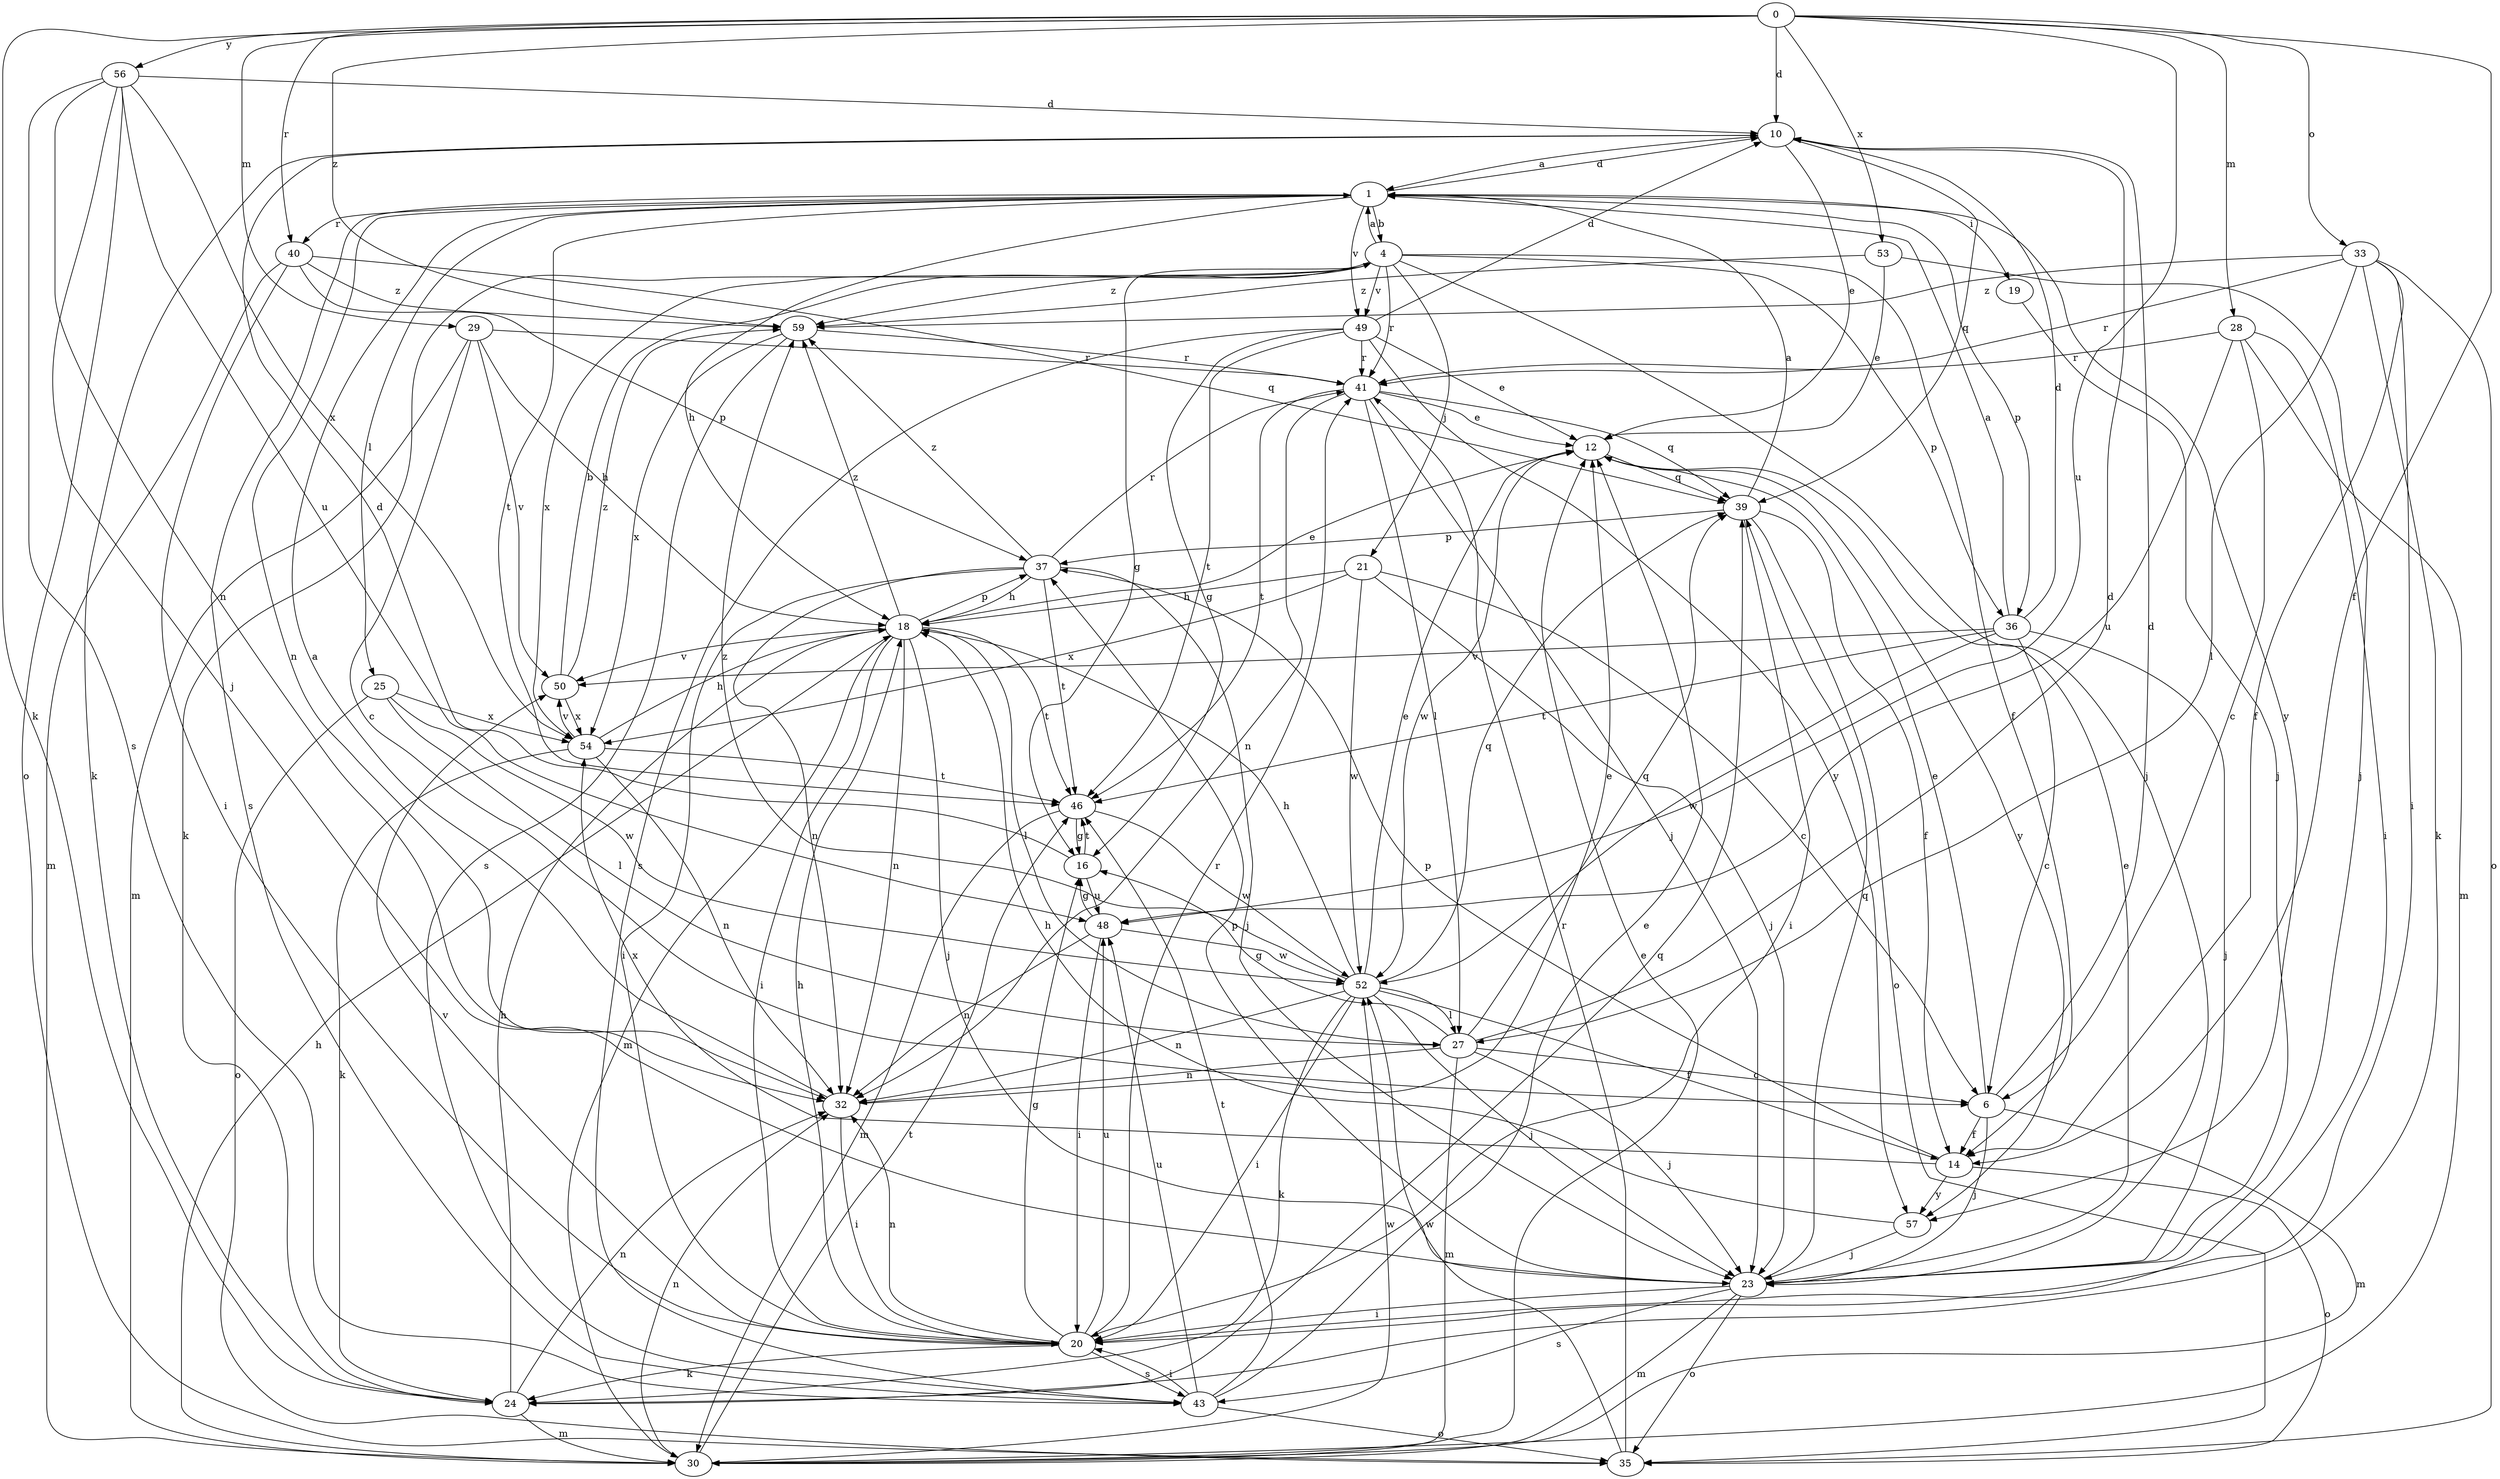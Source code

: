 strict digraph  {
0;
1;
4;
6;
10;
12;
14;
16;
18;
19;
20;
21;
23;
24;
25;
27;
28;
29;
30;
32;
33;
35;
36;
37;
39;
40;
41;
43;
46;
48;
49;
50;
52;
53;
54;
56;
57;
59;
0 -> 10  [label=d];
0 -> 14  [label=f];
0 -> 24  [label=k];
0 -> 28  [label=m];
0 -> 29  [label=m];
0 -> 33  [label=o];
0 -> 40  [label=r];
0 -> 48  [label=u];
0 -> 53  [label=x];
0 -> 56  [label=y];
0 -> 59  [label=z];
1 -> 4  [label=b];
1 -> 10  [label=d];
1 -> 18  [label=h];
1 -> 19  [label=i];
1 -> 25  [label=l];
1 -> 32  [label=n];
1 -> 36  [label=p];
1 -> 40  [label=r];
1 -> 43  [label=s];
1 -> 46  [label=t];
1 -> 49  [label=v];
1 -> 57  [label=y];
4 -> 1  [label=a];
4 -> 14  [label=f];
4 -> 16  [label=g];
4 -> 21  [label=j];
4 -> 23  [label=j];
4 -> 24  [label=k];
4 -> 36  [label=p];
4 -> 41  [label=r];
4 -> 49  [label=v];
4 -> 54  [label=x];
4 -> 59  [label=z];
6 -> 10  [label=d];
6 -> 12  [label=e];
6 -> 14  [label=f];
6 -> 23  [label=j];
6 -> 30  [label=m];
10 -> 1  [label=a];
10 -> 12  [label=e];
10 -> 24  [label=k];
10 -> 39  [label=q];
12 -> 39  [label=q];
12 -> 52  [label=w];
12 -> 57  [label=y];
14 -> 35  [label=o];
14 -> 37  [label=p];
14 -> 54  [label=x];
14 -> 57  [label=y];
16 -> 10  [label=d];
16 -> 46  [label=t];
16 -> 48  [label=u];
18 -> 12  [label=e];
18 -> 20  [label=i];
18 -> 23  [label=j];
18 -> 27  [label=l];
18 -> 30  [label=m];
18 -> 32  [label=n];
18 -> 37  [label=p];
18 -> 46  [label=t];
18 -> 50  [label=v];
18 -> 59  [label=z];
19 -> 23  [label=j];
20 -> 16  [label=g];
20 -> 18  [label=h];
20 -> 24  [label=k];
20 -> 32  [label=n];
20 -> 41  [label=r];
20 -> 43  [label=s];
20 -> 48  [label=u];
20 -> 50  [label=v];
21 -> 6  [label=c];
21 -> 18  [label=h];
21 -> 23  [label=j];
21 -> 52  [label=w];
21 -> 54  [label=x];
23 -> 12  [label=e];
23 -> 20  [label=i];
23 -> 30  [label=m];
23 -> 35  [label=o];
23 -> 37  [label=p];
23 -> 39  [label=q];
23 -> 43  [label=s];
24 -> 18  [label=h];
24 -> 30  [label=m];
24 -> 32  [label=n];
24 -> 39  [label=q];
25 -> 27  [label=l];
25 -> 35  [label=o];
25 -> 52  [label=w];
25 -> 54  [label=x];
27 -> 6  [label=c];
27 -> 10  [label=d];
27 -> 16  [label=g];
27 -> 23  [label=j];
27 -> 30  [label=m];
27 -> 32  [label=n];
27 -> 39  [label=q];
28 -> 6  [label=c];
28 -> 20  [label=i];
28 -> 30  [label=m];
28 -> 41  [label=r];
28 -> 48  [label=u];
29 -> 6  [label=c];
29 -> 18  [label=h];
29 -> 30  [label=m];
29 -> 41  [label=r];
29 -> 50  [label=v];
30 -> 12  [label=e];
30 -> 18  [label=h];
30 -> 32  [label=n];
30 -> 46  [label=t];
30 -> 52  [label=w];
32 -> 1  [label=a];
32 -> 12  [label=e];
32 -> 20  [label=i];
33 -> 14  [label=f];
33 -> 20  [label=i];
33 -> 24  [label=k];
33 -> 27  [label=l];
33 -> 35  [label=o];
33 -> 41  [label=r];
33 -> 59  [label=z];
35 -> 41  [label=r];
35 -> 52  [label=w];
36 -> 1  [label=a];
36 -> 6  [label=c];
36 -> 10  [label=d];
36 -> 23  [label=j];
36 -> 46  [label=t];
36 -> 50  [label=v];
36 -> 52  [label=w];
37 -> 18  [label=h];
37 -> 20  [label=i];
37 -> 23  [label=j];
37 -> 32  [label=n];
37 -> 41  [label=r];
37 -> 46  [label=t];
37 -> 59  [label=z];
39 -> 1  [label=a];
39 -> 14  [label=f];
39 -> 20  [label=i];
39 -> 35  [label=o];
39 -> 37  [label=p];
40 -> 20  [label=i];
40 -> 30  [label=m];
40 -> 37  [label=p];
40 -> 39  [label=q];
40 -> 59  [label=z];
41 -> 12  [label=e];
41 -> 23  [label=j];
41 -> 27  [label=l];
41 -> 32  [label=n];
41 -> 39  [label=q];
41 -> 46  [label=t];
43 -> 12  [label=e];
43 -> 20  [label=i];
43 -> 35  [label=o];
43 -> 46  [label=t];
43 -> 48  [label=u];
46 -> 16  [label=g];
46 -> 30  [label=m];
46 -> 52  [label=w];
48 -> 16  [label=g];
48 -> 20  [label=i];
48 -> 32  [label=n];
48 -> 52  [label=w];
49 -> 10  [label=d];
49 -> 12  [label=e];
49 -> 16  [label=g];
49 -> 41  [label=r];
49 -> 43  [label=s];
49 -> 46  [label=t];
49 -> 57  [label=y];
50 -> 4  [label=b];
50 -> 54  [label=x];
50 -> 59  [label=z];
52 -> 12  [label=e];
52 -> 14  [label=f];
52 -> 18  [label=h];
52 -> 20  [label=i];
52 -> 23  [label=j];
52 -> 24  [label=k];
52 -> 27  [label=l];
52 -> 32  [label=n];
52 -> 39  [label=q];
52 -> 59  [label=z];
53 -> 12  [label=e];
53 -> 23  [label=j];
53 -> 59  [label=z];
54 -> 18  [label=h];
54 -> 24  [label=k];
54 -> 32  [label=n];
54 -> 46  [label=t];
54 -> 50  [label=v];
56 -> 10  [label=d];
56 -> 23  [label=j];
56 -> 32  [label=n];
56 -> 35  [label=o];
56 -> 43  [label=s];
56 -> 48  [label=u];
56 -> 54  [label=x];
57 -> 18  [label=h];
57 -> 23  [label=j];
59 -> 41  [label=r];
59 -> 43  [label=s];
59 -> 54  [label=x];
}
